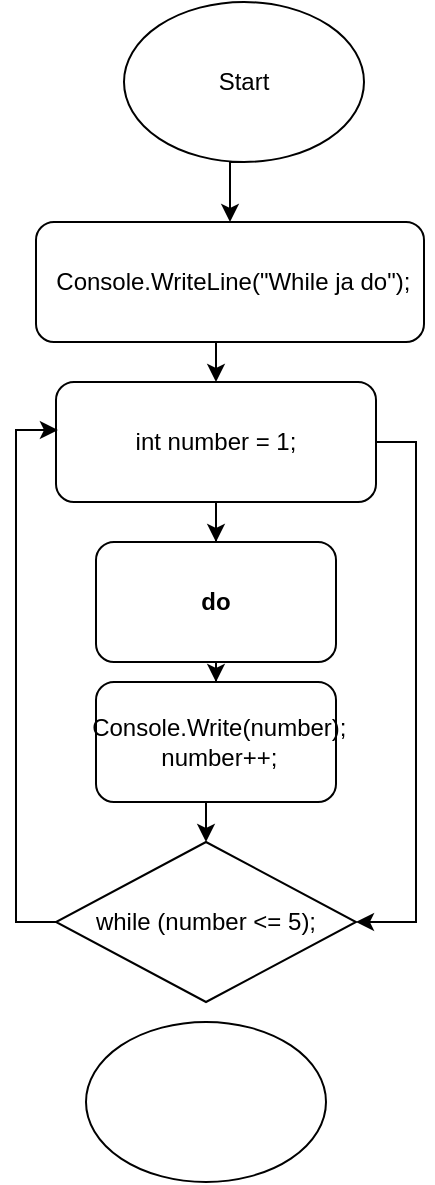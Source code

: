 <mxfile version="21.8.2" type="device">
  <diagram id="C5RBs43oDa-KdzZeNtuy" name="Page-1">
    <mxGraphModel dx="1085" dy="1183" grid="1" gridSize="10" guides="1" tooltips="1" connect="1" arrows="1" fold="1" page="1" pageScale="1" pageWidth="827" pageHeight="1169" math="0" shadow="0">
      <root>
        <mxCell id="WIyWlLk6GJQsqaUBKTNV-0" />
        <mxCell id="WIyWlLk6GJQsqaUBKTNV-1" parent="WIyWlLk6GJQsqaUBKTNV-0" />
        <mxCell id="9uUAbHtgEVjqh5BdNgfr-8" style="edgeStyle=orthogonalEdgeStyle;rounded=0;orthogonalLoop=1;jettySize=auto;html=1;exitX=0.5;exitY=1;exitDx=0;exitDy=0;entryX=0.5;entryY=0;entryDx=0;entryDy=0;" edge="1" parent="WIyWlLk6GJQsqaUBKTNV-1" source="9uUAbHtgEVjqh5BdNgfr-0" target="9uUAbHtgEVjqh5BdNgfr-3">
          <mxGeometry relative="1" as="geometry" />
        </mxCell>
        <mxCell id="9uUAbHtgEVjqh5BdNgfr-0" value="&amp;nbsp;Console.WriteLine(&quot;While ja do&quot;);" style="rounded=1;whiteSpace=wrap;html=1;" vertex="1" parent="WIyWlLk6GJQsqaUBKTNV-1">
          <mxGeometry x="250" y="210" width="194" height="60" as="geometry" />
        </mxCell>
        <mxCell id="9uUAbHtgEVjqh5BdNgfr-9" style="edgeStyle=orthogonalEdgeStyle;rounded=0;orthogonalLoop=1;jettySize=auto;html=1;exitX=0.5;exitY=1;exitDx=0;exitDy=0;entryX=0.5;entryY=0;entryDx=0;entryDy=0;" edge="1" parent="WIyWlLk6GJQsqaUBKTNV-1" source="9uUAbHtgEVjqh5BdNgfr-1" target="9uUAbHtgEVjqh5BdNgfr-0">
          <mxGeometry relative="1" as="geometry" />
        </mxCell>
        <mxCell id="9uUAbHtgEVjqh5BdNgfr-1" value="Start" style="ellipse;whiteSpace=wrap;html=1;" vertex="1" parent="WIyWlLk6GJQsqaUBKTNV-1">
          <mxGeometry x="294" y="100" width="120" height="80" as="geometry" />
        </mxCell>
        <mxCell id="9uUAbHtgEVjqh5BdNgfr-11" style="edgeStyle=orthogonalEdgeStyle;rounded=0;orthogonalLoop=1;jettySize=auto;html=1;exitX=0.5;exitY=1;exitDx=0;exitDy=0;" edge="1" parent="WIyWlLk6GJQsqaUBKTNV-1" source="9uUAbHtgEVjqh5BdNgfr-2" target="9uUAbHtgEVjqh5BdNgfr-7">
          <mxGeometry relative="1" as="geometry" />
        </mxCell>
        <mxCell id="9uUAbHtgEVjqh5BdNgfr-2" value="&lt;b&gt;do&lt;/b&gt;" style="rounded=1;whiteSpace=wrap;html=1;" vertex="1" parent="WIyWlLk6GJQsqaUBKTNV-1">
          <mxGeometry x="280" y="370" width="120" height="60" as="geometry" />
        </mxCell>
        <mxCell id="9uUAbHtgEVjqh5BdNgfr-10" style="edgeStyle=orthogonalEdgeStyle;rounded=0;orthogonalLoop=1;jettySize=auto;html=1;exitX=0.5;exitY=1;exitDx=0;exitDy=0;" edge="1" parent="WIyWlLk6GJQsqaUBKTNV-1" source="9uUAbHtgEVjqh5BdNgfr-3" target="9uUAbHtgEVjqh5BdNgfr-2">
          <mxGeometry relative="1" as="geometry" />
        </mxCell>
        <mxCell id="9uUAbHtgEVjqh5BdNgfr-16" style="edgeStyle=orthogonalEdgeStyle;rounded=0;orthogonalLoop=1;jettySize=auto;html=1;exitX=1;exitY=0.5;exitDx=0;exitDy=0;entryX=1;entryY=0.5;entryDx=0;entryDy=0;" edge="1" parent="WIyWlLk6GJQsqaUBKTNV-1" source="9uUAbHtgEVjqh5BdNgfr-3" target="9uUAbHtgEVjqh5BdNgfr-6">
          <mxGeometry relative="1" as="geometry" />
        </mxCell>
        <mxCell id="9uUAbHtgEVjqh5BdNgfr-3" value="int number = 1;" style="rounded=1;whiteSpace=wrap;html=1;" vertex="1" parent="WIyWlLk6GJQsqaUBKTNV-1">
          <mxGeometry x="260" y="290" width="160" height="60" as="geometry" />
        </mxCell>
        <mxCell id="9uUAbHtgEVjqh5BdNgfr-6" value="while (number &amp;lt;= 5);" style="rhombus;whiteSpace=wrap;html=1;" vertex="1" parent="WIyWlLk6GJQsqaUBKTNV-1">
          <mxGeometry x="260" y="520" width="150" height="80" as="geometry" />
        </mxCell>
        <mxCell id="9uUAbHtgEVjqh5BdNgfr-14" style="edgeStyle=orthogonalEdgeStyle;rounded=0;orthogonalLoop=1;jettySize=auto;html=1;exitX=0.5;exitY=1;exitDx=0;exitDy=0;entryX=0.5;entryY=0;entryDx=0;entryDy=0;" edge="1" parent="WIyWlLk6GJQsqaUBKTNV-1" source="9uUAbHtgEVjqh5BdNgfr-7" target="9uUAbHtgEVjqh5BdNgfr-6">
          <mxGeometry relative="1" as="geometry" />
        </mxCell>
        <mxCell id="9uUAbHtgEVjqh5BdNgfr-7" value="&lt;div&gt;&amp;nbsp;Console.Write(number);&lt;/div&gt;&lt;div&gt;&amp;nbsp;number++;&lt;/div&gt;" style="rounded=1;whiteSpace=wrap;html=1;" vertex="1" parent="WIyWlLk6GJQsqaUBKTNV-1">
          <mxGeometry x="280" y="440" width="120" height="60" as="geometry" />
        </mxCell>
        <mxCell id="9uUAbHtgEVjqh5BdNgfr-15" style="edgeStyle=orthogonalEdgeStyle;rounded=0;orthogonalLoop=1;jettySize=auto;html=1;exitX=0;exitY=0.5;exitDx=0;exitDy=0;entryX=0.006;entryY=0.4;entryDx=0;entryDy=0;entryPerimeter=0;" edge="1" parent="WIyWlLk6GJQsqaUBKTNV-1" source="9uUAbHtgEVjqh5BdNgfr-6" target="9uUAbHtgEVjqh5BdNgfr-3">
          <mxGeometry relative="1" as="geometry" />
        </mxCell>
        <mxCell id="9uUAbHtgEVjqh5BdNgfr-17" value="" style="ellipse;whiteSpace=wrap;html=1;" vertex="1" parent="WIyWlLk6GJQsqaUBKTNV-1">
          <mxGeometry x="275" y="610" width="120" height="80" as="geometry" />
        </mxCell>
      </root>
    </mxGraphModel>
  </diagram>
</mxfile>

